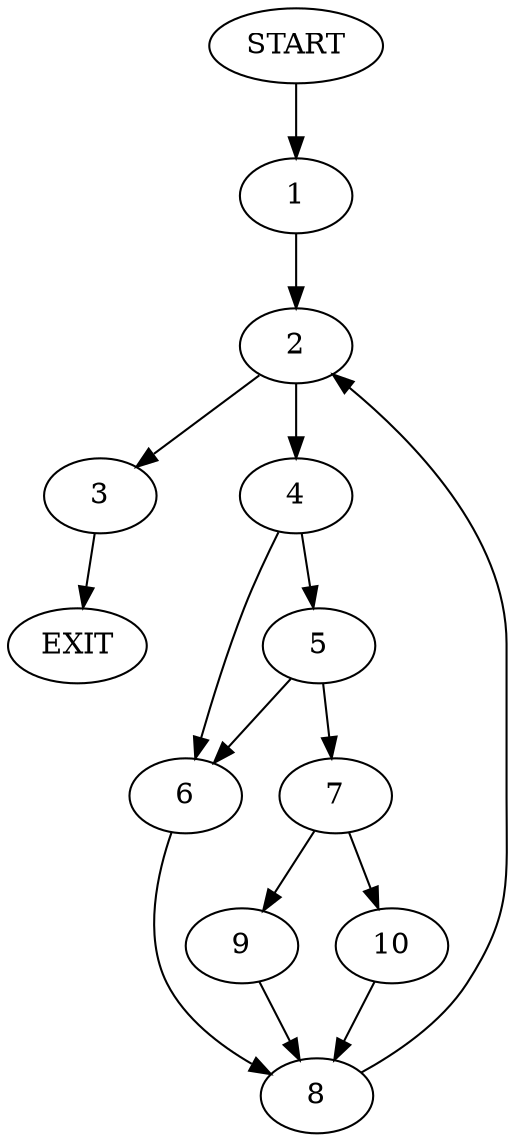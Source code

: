 digraph {
0 [label="START"]
11 [label="EXIT"]
0 -> 1
1 -> 2
2 -> 3
2 -> 4
4 -> 5
4 -> 6
3 -> 11
5 -> 7
5 -> 6
6 -> 8
7 -> 9
7 -> 10
9 -> 8
10 -> 8
8 -> 2
}
